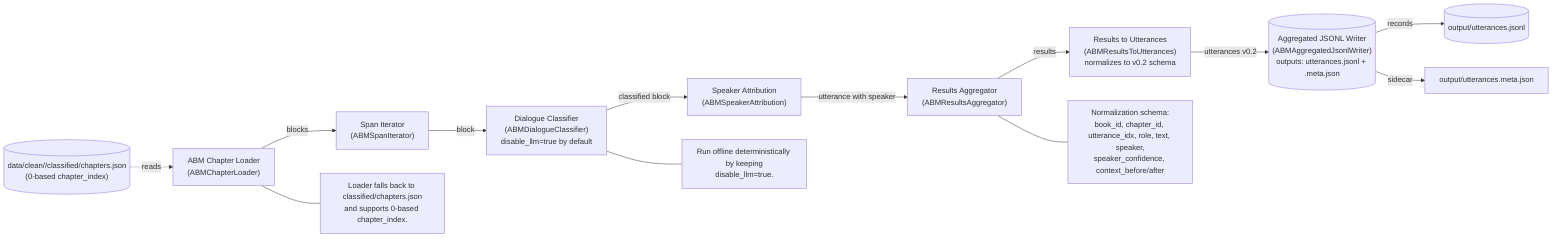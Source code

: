 flowchart LR
  %% Audio Book Maker - Two-Agent LangFlow Pipeline
  %% Nodes
  A["ABM Chapter Loader\n(ABMChapterLoader)"]
  B["Span Iterator\n(ABMSpanIterator)"]
  C["Dialogue Classifier\n(ABMDialogueClassifier)\ndisable_llm=true by default"]
  D["Speaker Attribution\n(ABMSpeakerAttribution)"]
  E["Results Aggregator\n(ABMResultsAggregator)"]
  F["Results to Utterances\n(ABMResultsToUtterances)\nnormalizes to v0.2 schema"]
  G[("Aggregated JSONL Writer\n(ABMAggregatedJsonlWriter)\noutputs: utterances.jsonl + .meta.json")]

  %% Data Artifacts
  DA[("data/clean/<book>/classified/chapters.json\n(0-based chapter_index)")]
  DB[("output/utterances.jsonl")]
  DM["output/utterances.meta.json"]

  %% Flow
  DA -. reads .-> A
  A -->|blocks| B
  B -->|block| C
    C -->|classified block| D
  D -->|utterance with speaker| E
  E -->|results| F
  F -->|utterances v0.2| G
  G -->|records| DB
  G -->|sidecar| DM

  %% Notes
  N1["Run offline deterministically by keeping\ndisable_llm=true."]
  N3["Loader falls back to classified/chapters.json\nand supports 0-based chapter_index."]
  N4["Normalization schema:\nbook_id, chapter_id, utterance_idx, role, text, speaker,\nspeaker_confidence, context_before/after"]

  C --- N1
  A --- N3
  E --- N4